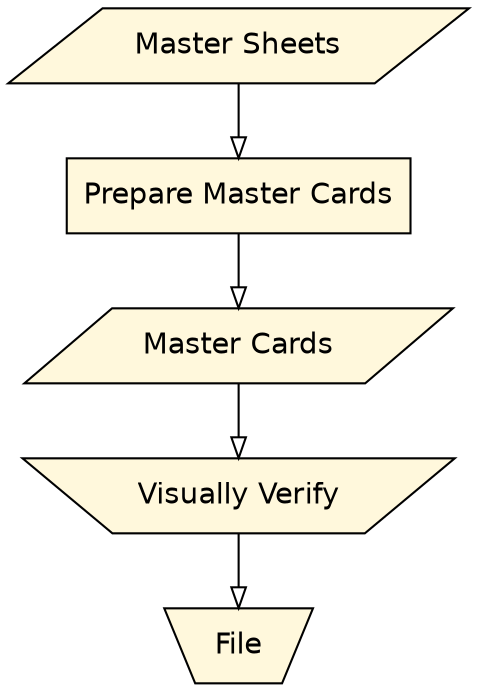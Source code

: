 digraph {
"a8e44b2a-c4f3-4863-8e11-19f87c007edd" [label="Master Sheets", shape=parallelogram, style=filled, fillcolor=cornsilk, fontname=Helvetica];
"a8e44b2a-c4f3-4863-8e11-19f87c007edd" -> "7761d2c5-2f0a-423a-9a94-51730ab95e74" [taillabel="", arrowhead=onormal, fontname=Helvetica];
"c770b7f9-5059-4948-adfb-5edb1389041c" [label="Visually Verify", shape=invtrapezium, style=filled, fillcolor=cornsilk, fontname=Helvetica];
"c770b7f9-5059-4948-adfb-5edb1389041c" -> "3d53d4bf-a349-41d6-91b4-24cc72c93b1d" [taillabel="", arrowhead=onormal, fontname=Helvetica];
"b85532b3-09dc-474f-9226-dada6dabf1fc" [label="Master Cards", shape=parallelogram, style=filled, fillcolor=cornsilk, fontname=Helvetica];
"b85532b3-09dc-474f-9226-dada6dabf1fc" -> "c770b7f9-5059-4948-adfb-5edb1389041c" [taillabel="", arrowhead=onormal, fontname=Helvetica];
"3d53d4bf-a349-41d6-91b4-24cc72c93b1d" [label="File", shape=invtrapezium, style=filled, fillcolor=cornsilk, fontname=Helvetica];
"7761d2c5-2f0a-423a-9a94-51730ab95e74" [label="Prepare Master Cards", shape=box, style=filled, fillcolor=cornsilk, fontname=Helvetica];
"7761d2c5-2f0a-423a-9a94-51730ab95e74" -> "b85532b3-09dc-474f-9226-dada6dabf1fc" [taillabel="", arrowhead=onormal, fontname=Helvetica];
}
